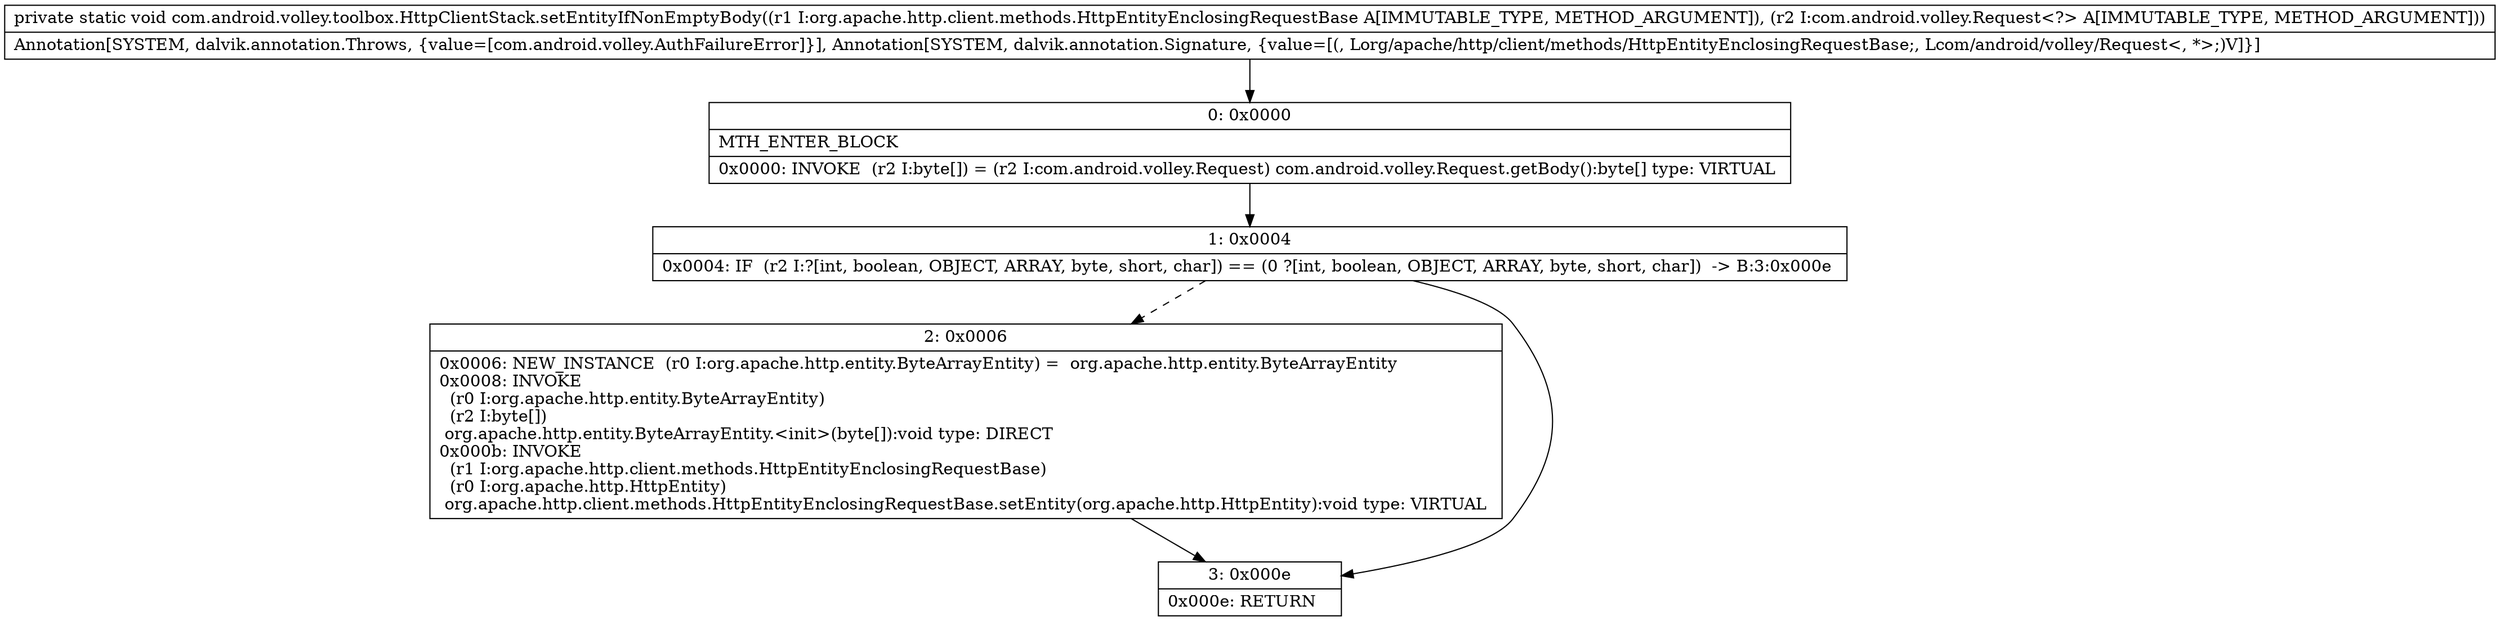 digraph "CFG forcom.android.volley.toolbox.HttpClientStack.setEntityIfNonEmptyBody(Lorg\/apache\/http\/client\/methods\/HttpEntityEnclosingRequestBase;Lcom\/android\/volley\/Request;)V" {
Node_0 [shape=record,label="{0\:\ 0x0000|MTH_ENTER_BLOCK\l|0x0000: INVOKE  (r2 I:byte[]) = (r2 I:com.android.volley.Request) com.android.volley.Request.getBody():byte[] type: VIRTUAL \l}"];
Node_1 [shape=record,label="{1\:\ 0x0004|0x0004: IF  (r2 I:?[int, boolean, OBJECT, ARRAY, byte, short, char]) == (0 ?[int, boolean, OBJECT, ARRAY, byte, short, char])  \-\> B:3:0x000e \l}"];
Node_2 [shape=record,label="{2\:\ 0x0006|0x0006: NEW_INSTANCE  (r0 I:org.apache.http.entity.ByteArrayEntity) =  org.apache.http.entity.ByteArrayEntity \l0x0008: INVOKE  \l  (r0 I:org.apache.http.entity.ByteArrayEntity)\l  (r2 I:byte[])\l org.apache.http.entity.ByteArrayEntity.\<init\>(byte[]):void type: DIRECT \l0x000b: INVOKE  \l  (r1 I:org.apache.http.client.methods.HttpEntityEnclosingRequestBase)\l  (r0 I:org.apache.http.HttpEntity)\l org.apache.http.client.methods.HttpEntityEnclosingRequestBase.setEntity(org.apache.http.HttpEntity):void type: VIRTUAL \l}"];
Node_3 [shape=record,label="{3\:\ 0x000e|0x000e: RETURN   \l}"];
MethodNode[shape=record,label="{private static void com.android.volley.toolbox.HttpClientStack.setEntityIfNonEmptyBody((r1 I:org.apache.http.client.methods.HttpEntityEnclosingRequestBase A[IMMUTABLE_TYPE, METHOD_ARGUMENT]), (r2 I:com.android.volley.Request\<?\> A[IMMUTABLE_TYPE, METHOD_ARGUMENT]))  | Annotation[SYSTEM, dalvik.annotation.Throws, \{value=[com.android.volley.AuthFailureError]\}], Annotation[SYSTEM, dalvik.annotation.Signature, \{value=[(, Lorg\/apache\/http\/client\/methods\/HttpEntityEnclosingRequestBase;, Lcom\/android\/volley\/Request\<, *\>;)V]\}]\l}"];
MethodNode -> Node_0;
Node_0 -> Node_1;
Node_1 -> Node_2[style=dashed];
Node_1 -> Node_3;
Node_2 -> Node_3;
}

